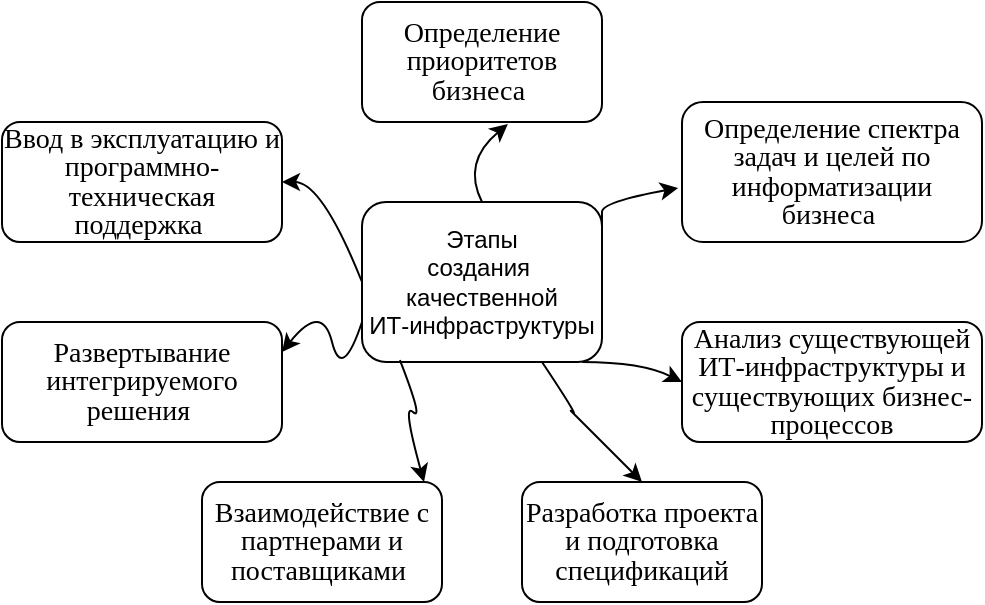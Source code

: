 <mxfile version="15.7.0" type="device"><diagram id="D-m2DsLqU_etJZU2Rhqt" name="Page-1"><mxGraphModel dx="868" dy="520" grid="1" gridSize="10" guides="1" tooltips="1" connect="1" arrows="1" fold="1" page="1" pageScale="1" pageWidth="827" pageHeight="1169" math="0" shadow="0"><root><mxCell id="0"/><mxCell id="1" parent="0"/><mxCell id="5VqA-iapXr_FEXKtL-7n-2" value="Этапы&lt;br&gt;создания&amp;nbsp;&lt;br&gt;качественной&lt;br&gt;ИТ-инфраструктуры" style="rounded=1;whiteSpace=wrap;html=1;" vertex="1" parent="1"><mxGeometry x="360" y="200" width="120" height="80" as="geometry"/></mxCell><mxCell id="5VqA-iapXr_FEXKtL-7n-3" value="&lt;span style=&quot;line-height: 107% ; font-family: &amp;#34;times new roman&amp;#34; , serif&quot;&gt;&lt;font style=&quot;font-size: 14px&quot;&gt;Развертывание интегрируемого решения&amp;nbsp;&lt;/font&gt;&lt;/span&gt;" style="rounded=1;whiteSpace=wrap;html=1;" vertex="1" parent="1"><mxGeometry x="180" y="260" width="140" height="60" as="geometry"/></mxCell><mxCell id="5VqA-iapXr_FEXKtL-7n-4" value="&lt;span style=&quot;line-height: 107% ; font-family: &amp;#34;times new roman&amp;#34; , serif&quot;&gt;&lt;font style=&quot;font-size: 14px&quot;&gt;Анализ существующей ИТ-инфраструктуры и существующих бизнес-процессов&lt;/font&gt;&lt;/span&gt;" style="rounded=1;whiteSpace=wrap;html=1;" vertex="1" parent="1"><mxGeometry x="520" y="260" width="150" height="60" as="geometry"/></mxCell><mxCell id="5VqA-iapXr_FEXKtL-7n-5" value="&lt;span style=&quot;line-height: 107% ; font-family: &amp;#34;times new roman&amp;#34; , serif&quot;&gt;&lt;font style=&quot;font-size: 14px&quot;&gt;Взаимодействие с партнерами и поставщиками&amp;nbsp;&lt;/font&gt;&lt;/span&gt;" style="rounded=1;whiteSpace=wrap;html=1;" vertex="1" parent="1"><mxGeometry x="280" y="340" width="120" height="60" as="geometry"/></mxCell><mxCell id="5VqA-iapXr_FEXKtL-7n-6" value="&lt;span style=&quot;line-height: 107% ; font-family: &amp;#34;times new roman&amp;#34; , serif&quot;&gt;&lt;font style=&quot;font-size: 14px&quot;&gt;Определение приоритетов бизнеса&amp;nbsp;&lt;/font&gt;&lt;/span&gt;" style="rounded=1;whiteSpace=wrap;html=1;" vertex="1" parent="1"><mxGeometry x="360" y="100" width="120" height="60" as="geometry"/></mxCell><mxCell id="5VqA-iapXr_FEXKtL-7n-7" value="&lt;span style=&quot;line-height: 107% ; font-family: &amp;#34;times new roman&amp;#34; , serif&quot;&gt;&lt;font style=&quot;font-size: 14px&quot;&gt;Определение спектра задач и целей по информатизации бизнеса&amp;nbsp;&lt;/font&gt;&lt;/span&gt;" style="rounded=1;whiteSpace=wrap;html=1;" vertex="1" parent="1"><mxGeometry x="520" y="150" width="150" height="70" as="geometry"/></mxCell><mxCell id="5VqA-iapXr_FEXKtL-7n-8" value="&lt;span style=&quot;line-height: 107% ; font-family: &amp;#34;times new roman&amp;#34; , serif&quot;&gt;&lt;font style=&quot;font-size: 14px&quot;&gt;Ввод в эксплуатацию и программно-техническая поддержка&amp;nbsp;&lt;/font&gt;&lt;/span&gt;" style="rounded=1;whiteSpace=wrap;html=1;" vertex="1" parent="1"><mxGeometry x="180" y="160" width="140" height="60" as="geometry"/></mxCell><mxCell id="5VqA-iapXr_FEXKtL-7n-9" value="&lt;span style=&quot;line-height: 107% ; font-family: &amp;#34;times new roman&amp;#34; , serif&quot;&gt;&lt;font style=&quot;font-size: 14px&quot;&gt;Разработка проекта и подготовка спецификаций&lt;/font&gt;&lt;/span&gt;" style="rounded=1;whiteSpace=wrap;html=1;" vertex="1" parent="1"><mxGeometry x="440" y="340" width="120" height="60" as="geometry"/></mxCell><mxCell id="5VqA-iapXr_FEXKtL-7n-10" value="" style="curved=1;endArrow=classic;html=1;rounded=0;fontSize=14;entryX=1;entryY=0.5;entryDx=0;entryDy=0;exitX=0;exitY=0.5;exitDx=0;exitDy=0;" edge="1" parent="1" source="5VqA-iapXr_FEXKtL-7n-2" target="5VqA-iapXr_FEXKtL-7n-8"><mxGeometry width="50" height="50" relative="1" as="geometry"><mxPoint x="310" y="270" as="sourcePoint"/><mxPoint x="360" y="220" as="targetPoint"/><Array as="points"><mxPoint x="340" y="190"/></Array></mxGeometry></mxCell><mxCell id="5VqA-iapXr_FEXKtL-7n-11" value="" style="curved=1;endArrow=classic;html=1;rounded=0;fontSize=14;entryX=0.608;entryY=1.017;entryDx=0;entryDy=0;entryPerimeter=0;exitX=0.5;exitY=0;exitDx=0;exitDy=0;" edge="1" parent="1" source="5VqA-iapXr_FEXKtL-7n-2" target="5VqA-iapXr_FEXKtL-7n-6"><mxGeometry width="50" height="50" relative="1" as="geometry"><mxPoint x="380" y="220" as="sourcePoint"/><mxPoint x="430" y="170" as="targetPoint"/><Array as="points"><mxPoint x="410" y="180"/></Array></mxGeometry></mxCell><mxCell id="5VqA-iapXr_FEXKtL-7n-12" value="" style="curved=1;endArrow=classic;html=1;rounded=0;fontSize=14;entryX=0;entryY=0.5;entryDx=0;entryDy=0;" edge="1" parent="1" target="5VqA-iapXr_FEXKtL-7n-4"><mxGeometry width="50" height="50" relative="1" as="geometry"><mxPoint x="470" y="280" as="sourcePoint"/><mxPoint x="490" y="280" as="targetPoint"/><Array as="points"><mxPoint x="500" y="280"/></Array></mxGeometry></mxCell><mxCell id="5VqA-iapXr_FEXKtL-7n-13" value="" style="curved=1;endArrow=classic;html=1;rounded=0;fontSize=14;entryX=-0.013;entryY=0.614;entryDx=0;entryDy=0;entryPerimeter=0;" edge="1" parent="1" target="5VqA-iapXr_FEXKtL-7n-7"><mxGeometry width="50" height="50" relative="1" as="geometry"><mxPoint x="480" y="220" as="sourcePoint"/><mxPoint x="510" y="200" as="targetPoint"/><Array as="points"><mxPoint x="480" y="210"/><mxPoint x="480" y="200"/></Array></mxGeometry></mxCell><mxCell id="5VqA-iapXr_FEXKtL-7n-14" value="" style="curved=1;endArrow=classic;html=1;rounded=0;fontSize=14;entryX=0.5;entryY=0;entryDx=0;entryDy=0;exitX=0.75;exitY=1;exitDx=0;exitDy=0;" edge="1" parent="1" source="5VqA-iapXr_FEXKtL-7n-2" target="5VqA-iapXr_FEXKtL-7n-9"><mxGeometry width="50" height="50" relative="1" as="geometry"><mxPoint x="400" y="350" as="sourcePoint"/><mxPoint x="450" y="300" as="targetPoint"/><Array as="points"><mxPoint x="470" y="310"/><mxPoint x="460" y="300"/></Array></mxGeometry></mxCell><mxCell id="5VqA-iapXr_FEXKtL-7n-15" value="" style="curved=1;endArrow=classic;html=1;rounded=0;fontSize=14;entryX=0.925;entryY=0;entryDx=0;entryDy=0;entryPerimeter=0;exitX=0.158;exitY=0.988;exitDx=0;exitDy=0;exitPerimeter=0;" edge="1" parent="1" source="5VqA-iapXr_FEXKtL-7n-2" target="5VqA-iapXr_FEXKtL-7n-5"><mxGeometry width="50" height="50" relative="1" as="geometry"><mxPoint x="330" y="350" as="sourcePoint"/><mxPoint x="380" y="300" as="targetPoint"/><Array as="points"><mxPoint x="391" y="310"/><mxPoint x="380" y="300"/></Array></mxGeometry></mxCell><mxCell id="5VqA-iapXr_FEXKtL-7n-16" value="" style="curved=1;endArrow=classic;html=1;rounded=0;fontSize=14;entryX=1;entryY=0.25;entryDx=0;entryDy=0;exitX=0;exitY=0.75;exitDx=0;exitDy=0;" edge="1" parent="1" source="5VqA-iapXr_FEXKtL-7n-2" target="5VqA-iapXr_FEXKtL-7n-3"><mxGeometry width="50" height="50" relative="1" as="geometry"><mxPoint x="260" y="290" as="sourcePoint"/><mxPoint x="310" y="240" as="targetPoint"/><Array as="points"><mxPoint x="350" y="290"/><mxPoint x="340" y="250"/></Array></mxGeometry></mxCell></root></mxGraphModel></diagram></mxfile>